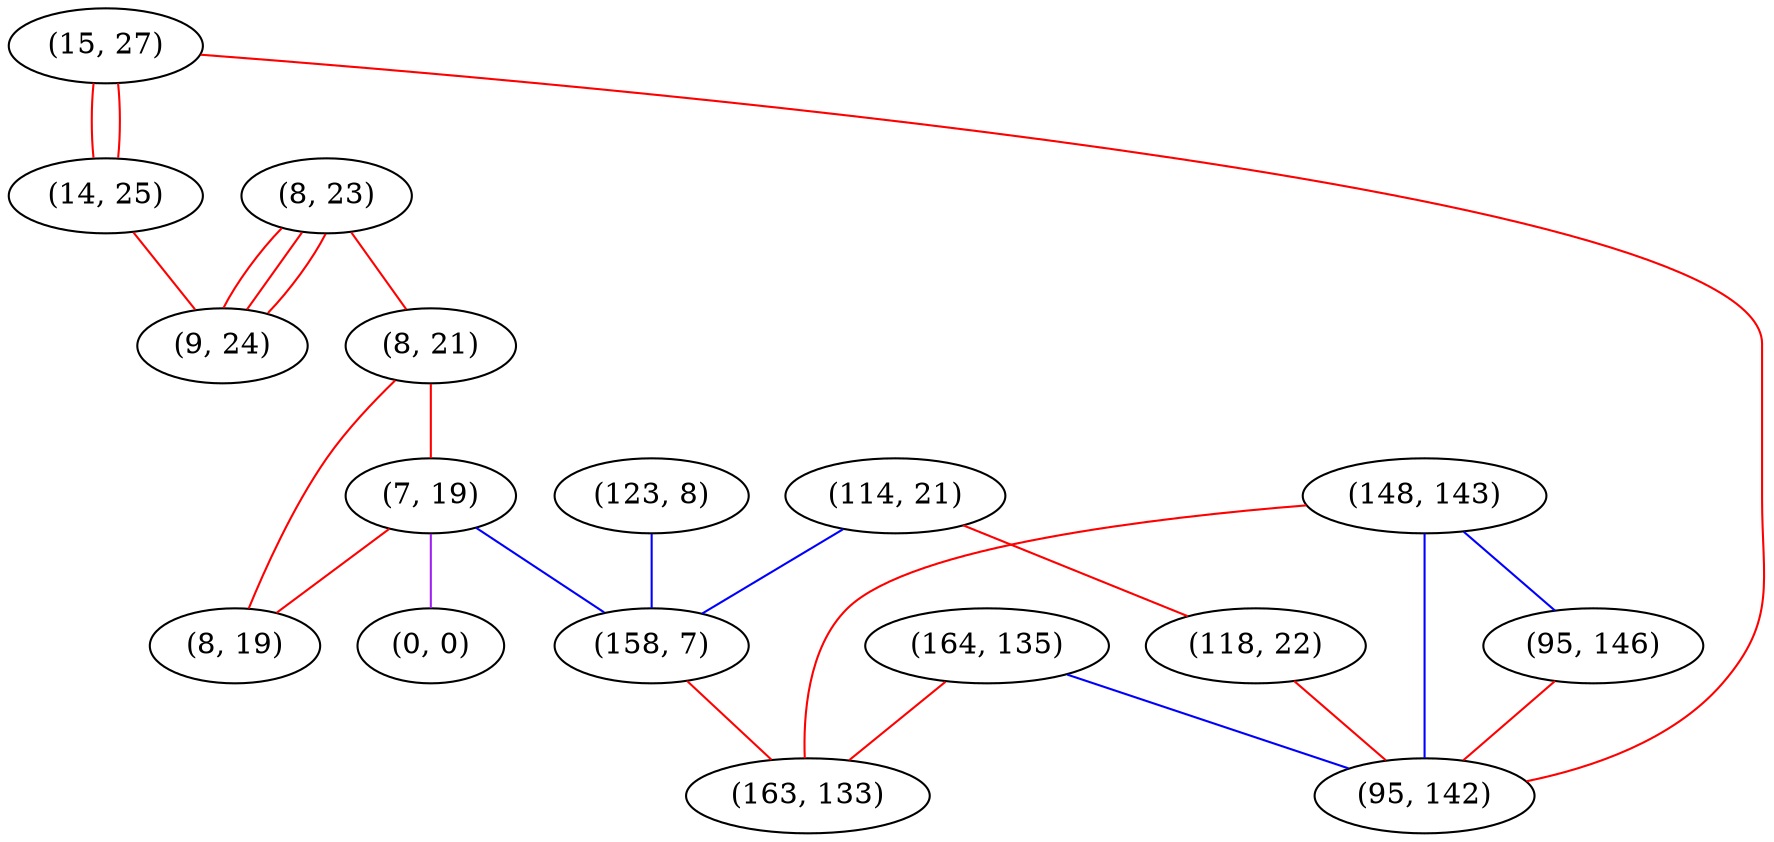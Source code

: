 graph "" {
"(15, 27)";
"(148, 143)";
"(114, 21)";
"(95, 146)";
"(8, 23)";
"(118, 22)";
"(14, 25)";
"(8, 21)";
"(164, 135)";
"(7, 19)";
"(8, 19)";
"(0, 0)";
"(123, 8)";
"(9, 24)";
"(158, 7)";
"(95, 142)";
"(163, 133)";
"(15, 27)" -- "(14, 25)"  [color=red, key=0, weight=1];
"(15, 27)" -- "(14, 25)"  [color=red, key=1, weight=1];
"(15, 27)" -- "(95, 142)"  [color=red, key=0, weight=1];
"(148, 143)" -- "(95, 142)"  [color=blue, key=0, weight=3];
"(148, 143)" -- "(95, 146)"  [color=blue, key=0, weight=3];
"(148, 143)" -- "(163, 133)"  [color=red, key=0, weight=1];
"(114, 21)" -- "(158, 7)"  [color=blue, key=0, weight=3];
"(114, 21)" -- "(118, 22)"  [color=red, key=0, weight=1];
"(95, 146)" -- "(95, 142)"  [color=red, key=0, weight=1];
"(8, 23)" -- "(9, 24)"  [color=red, key=0, weight=1];
"(8, 23)" -- "(9, 24)"  [color=red, key=1, weight=1];
"(8, 23)" -- "(9, 24)"  [color=red, key=2, weight=1];
"(8, 23)" -- "(8, 21)"  [color=red, key=0, weight=1];
"(118, 22)" -- "(95, 142)"  [color=red, key=0, weight=1];
"(14, 25)" -- "(9, 24)"  [color=red, key=0, weight=1];
"(8, 21)" -- "(7, 19)"  [color=red, key=0, weight=1];
"(8, 21)" -- "(8, 19)"  [color=red, key=0, weight=1];
"(164, 135)" -- "(95, 142)"  [color=blue, key=0, weight=3];
"(164, 135)" -- "(163, 133)"  [color=red, key=0, weight=1];
"(7, 19)" -- "(158, 7)"  [color=blue, key=0, weight=3];
"(7, 19)" -- "(8, 19)"  [color=red, key=0, weight=1];
"(7, 19)" -- "(0, 0)"  [color=purple, key=0, weight=4];
"(123, 8)" -- "(158, 7)"  [color=blue, key=0, weight=3];
"(158, 7)" -- "(163, 133)"  [color=red, key=0, weight=1];
}
